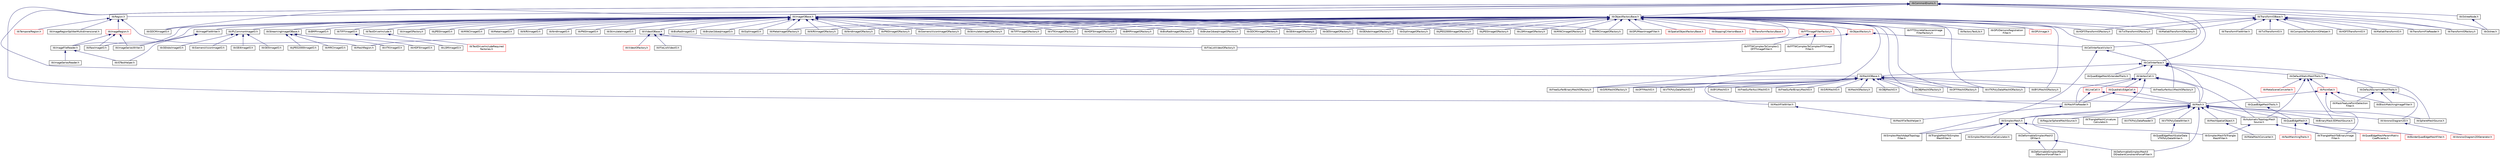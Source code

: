 digraph "itkCommonEnums.h"
{
 // LATEX_PDF_SIZE
  edge [fontname="Helvetica",fontsize="10",labelfontname="Helvetica",labelfontsize="10"];
  node [fontname="Helvetica",fontsize="10",shape=record];
  Node1 [label="itkCommonEnums.h",height=0.2,width=0.4,color="black", fillcolor="grey75", style="filled", fontcolor="black",tooltip=" "];
  Node1 -> Node2 [dir="back",color="midnightblue",fontsize="10",style="solid",fontname="Helvetica"];
  Node2 [label="itkCellInterface.h",height=0.2,width=0.4,color="black", fillcolor="white", style="filled",URL="$itkCellInterface_8h.html",tooltip=" "];
  Node2 -> Node3 [dir="back",color="midnightblue",fontsize="10",style="solid",fontname="Helvetica"];
  Node3 [label="itkDefaultDynamicMeshTraits.h",height=0.2,width=0.4,color="black", fillcolor="white", style="filled",URL="$itkDefaultDynamicMeshTraits_8h.html",tooltip=" "];
  Node3 -> Node4 [dir="back",color="midnightblue",fontsize="10",style="solid",fontname="Helvetica"];
  Node4 [label="itkBlockMatchingImageFilter.h",height=0.2,width=0.4,color="black", fillcolor="white", style="filled",URL="$itkBlockMatchingImageFilter_8h.html",tooltip=" "];
  Node3 -> Node5 [dir="back",color="midnightblue",fontsize="10",style="solid",fontname="Helvetica"];
  Node5 [label="itkMaskFeaturePointSelection\lFilter.h",height=0.2,width=0.4,color="black", fillcolor="white", style="filled",URL="$itkMaskFeaturePointSelectionFilter_8h.html",tooltip=" "];
  Node3 -> Node6 [dir="back",color="midnightblue",fontsize="10",style="solid",fontname="Helvetica"];
  Node6 [label="itkVoronoiDiagram2D.h",height=0.2,width=0.4,color="black", fillcolor="white", style="filled",URL="$itkVoronoiDiagram2D_8h.html",tooltip=" "];
  Node6 -> Node7 [dir="back",color="midnightblue",fontsize="10",style="solid",fontname="Helvetica"];
  Node7 [label="itkVoronoiDiagram2DGenerator.h",height=0.2,width=0.4,color="red", fillcolor="white", style="filled",URL="$itkVoronoiDiagram2DGenerator_8h.html",tooltip=" "];
  Node2 -> Node12 [dir="back",color="midnightblue",fontsize="10",style="solid",fontname="Helvetica"];
  Node12 [label="itkDefaultStaticMeshTraits.h",height=0.2,width=0.4,color="black", fillcolor="white", style="filled",URL="$itkDefaultStaticMeshTraits_8h.html",tooltip=" "];
  Node12 -> Node13 [dir="back",color="midnightblue",fontsize="10",style="solid",fontname="Helvetica"];
  Node13 [label="itkAutomaticTopologyMesh\lSource.h",height=0.2,width=0.4,color="black", fillcolor="white", style="filled",URL="$itkAutomaticTopologyMeshSource_8h.html",tooltip=" "];
  Node13 -> Node14 [dir="back",color="midnightblue",fontsize="10",style="solid",fontname="Helvetica"];
  Node14 [label="itkSimplexMeshToTriangle\lMeshFilter.h",height=0.2,width=0.4,color="black", fillcolor="white", style="filled",URL="$itkSimplexMeshToTriangleMeshFilter_8h.html",tooltip=" "];
  Node13 -> Node15 [dir="back",color="midnightblue",fontsize="10",style="solid",fontname="Helvetica"];
  Node15 [label="itkTriangleMeshToBinaryImage\lFilter.h",height=0.2,width=0.4,color="black", fillcolor="white", style="filled",URL="$itkTriangleMeshToBinaryImageFilter_8h.html",tooltip=" "];
  Node12 -> Node16 [dir="back",color="midnightblue",fontsize="10",style="solid",fontname="Helvetica"];
  Node16 [label="itkBinaryMask3DMeshSource.h",height=0.2,width=0.4,color="black", fillcolor="white", style="filled",URL="$itkBinaryMask3DMeshSource_8h.html",tooltip=" "];
  Node12 -> Node17 [dir="back",color="midnightblue",fontsize="10",style="solid",fontname="Helvetica"];
  Node17 [label="itkMetaSceneConverter.h",height=0.2,width=0.4,color="red", fillcolor="white", style="filled",URL="$itkMetaSceneConverter_8h.html",tooltip=" "];
  Node12 -> Node20 [dir="back",color="midnightblue",fontsize="10",style="solid",fontname="Helvetica"];
  Node20 [label="itkPointSet.h",height=0.2,width=0.4,color="red", fillcolor="white", style="filled",URL="$itkPointSet_8h.html",tooltip=" "];
  Node20 -> Node4 [dir="back",color="midnightblue",fontsize="10",style="solid",fontname="Helvetica"];
  Node20 -> Node5 [dir="back",color="midnightblue",fontsize="10",style="solid",fontname="Helvetica"];
  Node20 -> Node51 [dir="back",color="midnightblue",fontsize="10",style="solid",fontname="Helvetica"];
  Node51 [label="itkMesh.h",height=0.2,width=0.4,color="black", fillcolor="white", style="filled",URL="$itkMesh_8h.html",tooltip=" "];
  Node51 -> Node13 [dir="back",color="midnightblue",fontsize="10",style="solid",fontname="Helvetica"];
  Node51 -> Node16 [dir="back",color="midnightblue",fontsize="10",style="solid",fontname="Helvetica"];
  Node51 -> Node52 [dir="back",color="midnightblue",fontsize="10",style="solid",fontname="Helvetica"];
  Node52 [label="itkDeformableSimplexMesh3\lDBalloonForceFilter.h",height=0.2,width=0.4,color="black", fillcolor="white", style="filled",URL="$itkDeformableSimplexMesh3DBalloonForceFilter_8h.html",tooltip=" "];
  Node51 -> Node53 [dir="back",color="midnightblue",fontsize="10",style="solid",fontname="Helvetica"];
  Node53 [label="itkDeformableSimplexMesh3\lDGradientConstraintForceFilter.h",height=0.2,width=0.4,color="black", fillcolor="white", style="filled",URL="$itkDeformableSimplexMesh3DGradientConstraintForceFilter_8h.html",tooltip=" "];
  Node51 -> Node54 [dir="back",color="midnightblue",fontsize="10",style="solid",fontname="Helvetica"];
  Node54 [label="itkMeshSpatialObject.h",height=0.2,width=0.4,color="black", fillcolor="white", style="filled",URL="$itkMeshSpatialObject_8h.html",tooltip=" "];
  Node54 -> Node55 [dir="back",color="midnightblue",fontsize="10",style="solid",fontname="Helvetica"];
  Node55 [label="itkMetaMeshConverter.h",height=0.2,width=0.4,color="black", fillcolor="white", style="filled",URL="$itkMetaMeshConverter_8h.html",tooltip=" "];
  Node51 -> Node56 [dir="back",color="midnightblue",fontsize="10",style="solid",fontname="Helvetica"];
  Node56 [label="itkQuadEdgeMesh.h",height=0.2,width=0.4,color="black", fillcolor="white", style="filled",URL="$itkQuadEdgeMesh_8h.html",tooltip=" "];
  Node56 -> Node57 [dir="back",color="midnightblue",fontsize="10",style="solid",fontname="Helvetica"];
  Node57 [label="itkBorderQuadEdgeMeshFilter.h",height=0.2,width=0.4,color="red", fillcolor="white", style="filled",URL="$itkBorderQuadEdgeMeshFilter_8h.html",tooltip=" "];
  Node56 -> Node59 [dir="back",color="midnightblue",fontsize="10",style="solid",fontname="Helvetica"];
  Node59 [label="itkFastMarchingTraits.h",height=0.2,width=0.4,color="red", fillcolor="white", style="filled",URL="$itkFastMarchingTraits_8h.html",tooltip=" "];
  Node56 -> Node70 [dir="back",color="midnightblue",fontsize="10",style="solid",fontname="Helvetica"];
  Node70 [label="itkQuadEdgeMeshParamMatrix\lCoefficients.h",height=0.2,width=0.4,color="red", fillcolor="white", style="filled",URL="$itkQuadEdgeMeshParamMatrixCoefficients_8h.html",tooltip=" "];
  Node51 -> Node79 [dir="back",color="midnightblue",fontsize="10",style="solid",fontname="Helvetica"];
  Node79 [label="itkRegularSphereMeshSource.h",height=0.2,width=0.4,color="black", fillcolor="white", style="filled",URL="$itkRegularSphereMeshSource_8h.html",tooltip=" "];
  Node51 -> Node80 [dir="back",color="midnightblue",fontsize="10",style="solid",fontname="Helvetica"];
  Node80 [label="itkSimplexMesh.h",height=0.2,width=0.4,color="black", fillcolor="white", style="filled",URL="$itkSimplexMesh_8h.html",tooltip=" "];
  Node80 -> Node81 [dir="back",color="midnightblue",fontsize="10",style="solid",fontname="Helvetica"];
  Node81 [label="itkDeformableSimplexMesh3\lDFilter.h",height=0.2,width=0.4,color="black", fillcolor="white", style="filled",URL="$itkDeformableSimplexMesh3DFilter_8h.html",tooltip=" "];
  Node81 -> Node52 [dir="back",color="midnightblue",fontsize="10",style="solid",fontname="Helvetica"];
  Node81 -> Node53 [dir="back",color="midnightblue",fontsize="10",style="solid",fontname="Helvetica"];
  Node80 -> Node82 [dir="back",color="midnightblue",fontsize="10",style="solid",fontname="Helvetica"];
  Node82 [label="itkSimplexMeshAdaptTopology\lFilter.h",height=0.2,width=0.4,color="black", fillcolor="white", style="filled",URL="$itkSimplexMeshAdaptTopologyFilter_8h.html",tooltip=" "];
  Node80 -> Node14 [dir="back",color="midnightblue",fontsize="10",style="solid",fontname="Helvetica"];
  Node80 -> Node83 [dir="back",color="midnightblue",fontsize="10",style="solid",fontname="Helvetica"];
  Node83 [label="itkSimplexMeshVolumeCalculator.h",height=0.2,width=0.4,color="black", fillcolor="white", style="filled",URL="$itkSimplexMeshVolumeCalculator_8h.html",tooltip=" "];
  Node80 -> Node84 [dir="back",color="midnightblue",fontsize="10",style="solid",fontname="Helvetica"];
  Node84 [label="itkTriangleMeshToSimplex\lMeshFilter.h",height=0.2,width=0.4,color="black", fillcolor="white", style="filled",URL="$itkTriangleMeshToSimplexMeshFilter_8h.html",tooltip=" "];
  Node51 -> Node85 [dir="back",color="midnightblue",fontsize="10",style="solid",fontname="Helvetica"];
  Node85 [label="itkSphereMeshSource.h",height=0.2,width=0.4,color="black", fillcolor="white", style="filled",URL="$itkSphereMeshSource_8h.html",tooltip=" "];
  Node51 -> Node86 [dir="back",color="midnightblue",fontsize="10",style="solid",fontname="Helvetica"];
  Node86 [label="itkTriangleMeshCurvature\lCalculator.h",height=0.2,width=0.4,color="black", fillcolor="white", style="filled",URL="$itkTriangleMeshCurvatureCalculator_8h.html",tooltip=" "];
  Node51 -> Node87 [dir="back",color="midnightblue",fontsize="10",style="solid",fontname="Helvetica"];
  Node87 [label="itkVTKPolyDataReader.h",height=0.2,width=0.4,color="black", fillcolor="white", style="filled",URL="$itkVTKPolyDataReader_8h.html",tooltip=" "];
  Node51 -> Node88 [dir="back",color="midnightblue",fontsize="10",style="solid",fontname="Helvetica"];
  Node88 [label="itkVTKPolyDataWriter.h",height=0.2,width=0.4,color="black", fillcolor="white", style="filled",URL="$itkVTKPolyDataWriter_8h.html",tooltip=" "];
  Node88 -> Node89 [dir="back",color="midnightblue",fontsize="10",style="solid",fontname="Helvetica"];
  Node89 [label="itkQuadEdgeMeshScalarData\lVTKPolyDataWriter.h",height=0.2,width=0.4,color="black", fillcolor="white", style="filled",URL="$itkQuadEdgeMeshScalarDataVTKPolyDataWriter_8h.html",tooltip=" "];
  Node51 -> Node6 [dir="back",color="midnightblue",fontsize="10",style="solid",fontname="Helvetica"];
  Node20 -> Node15 [dir="back",color="midnightblue",fontsize="10",style="solid",fontname="Helvetica"];
  Node12 -> Node85 [dir="back",color="midnightblue",fontsize="10",style="solid",fontname="Helvetica"];
  Node2 -> Node51 [dir="back",color="midnightblue",fontsize="10",style="solid",fontname="Helvetica"];
  Node2 -> Node99 [dir="back",color="midnightblue",fontsize="10",style="solid",fontname="Helvetica"];
  Node99 [label="itkMeshIOBase.h",height=0.2,width=0.4,color="black", fillcolor="white", style="filled",URL="$itkMeshIOBase_8h.html",tooltip=" "];
  Node99 -> Node100 [dir="back",color="midnightblue",fontsize="10",style="solid",fontname="Helvetica"];
  Node100 [label="itkBYUMeshIO.h",height=0.2,width=0.4,color="black", fillcolor="white", style="filled",URL="$itkBYUMeshIO_8h.html",tooltip=" "];
  Node99 -> Node101 [dir="back",color="midnightblue",fontsize="10",style="solid",fontname="Helvetica"];
  Node101 [label="itkBYUMeshIOFactory.h",height=0.2,width=0.4,color="black", fillcolor="white", style="filled",URL="$itkBYUMeshIOFactory_8h.html",tooltip=" "];
  Node99 -> Node102 [dir="back",color="midnightblue",fontsize="10",style="solid",fontname="Helvetica"];
  Node102 [label="itkFreeSurferAsciiMeshIO.h",height=0.2,width=0.4,color="black", fillcolor="white", style="filled",URL="$itkFreeSurferAsciiMeshIO_8h.html",tooltip=" "];
  Node99 -> Node103 [dir="back",color="midnightblue",fontsize="10",style="solid",fontname="Helvetica"];
  Node103 [label="itkFreeSurferAsciiMeshIOFactory.h",height=0.2,width=0.4,color="black", fillcolor="white", style="filled",URL="$itkFreeSurferAsciiMeshIOFactory_8h.html",tooltip=" "];
  Node99 -> Node104 [dir="back",color="midnightblue",fontsize="10",style="solid",fontname="Helvetica"];
  Node104 [label="itkFreeSurferBinaryMeshIO.h",height=0.2,width=0.4,color="black", fillcolor="white", style="filled",URL="$itkFreeSurferBinaryMeshIO_8h.html",tooltip=" "];
  Node99 -> Node105 [dir="back",color="midnightblue",fontsize="10",style="solid",fontname="Helvetica"];
  Node105 [label="itkFreeSurferBinaryMeshIOFactory.h",height=0.2,width=0.4,color="black", fillcolor="white", style="filled",URL="$itkFreeSurferBinaryMeshIOFactory_8h.html",tooltip=" "];
  Node99 -> Node106 [dir="back",color="midnightblue",fontsize="10",style="solid",fontname="Helvetica"];
  Node106 [label="itkGiftiMeshIO.h",height=0.2,width=0.4,color="black", fillcolor="white", style="filled",URL="$itkGiftiMeshIO_8h.html",tooltip=" "];
  Node99 -> Node107 [dir="back",color="midnightblue",fontsize="10",style="solid",fontname="Helvetica"];
  Node107 [label="itkGiftiMeshIOFactory.h",height=0.2,width=0.4,color="black", fillcolor="white", style="filled",URL="$itkGiftiMeshIOFactory_8h.html",tooltip=" "];
  Node99 -> Node108 [dir="back",color="midnightblue",fontsize="10",style="solid",fontname="Helvetica"];
  Node108 [label="itkMeshFileReader.h",height=0.2,width=0.4,color="black", fillcolor="white", style="filled",URL="$itkMeshFileReader_8h.html",tooltip=" "];
  Node108 -> Node109 [dir="back",color="midnightblue",fontsize="10",style="solid",fontname="Helvetica"];
  Node109 [label="itkMeshFileTestHelper.h",height=0.2,width=0.4,color="black", fillcolor="white", style="filled",URL="$itkMeshFileTestHelper_8h.html",tooltip=" "];
  Node99 -> Node110 [dir="back",color="midnightblue",fontsize="10",style="solid",fontname="Helvetica"];
  Node110 [label="itkMeshFileWriter.h",height=0.2,width=0.4,color="black", fillcolor="white", style="filled",URL="$itkMeshFileWriter_8h.html",tooltip=" "];
  Node110 -> Node109 [dir="back",color="midnightblue",fontsize="10",style="solid",fontname="Helvetica"];
  Node99 -> Node111 [dir="back",color="midnightblue",fontsize="10",style="solid",fontname="Helvetica"];
  Node111 [label="itkMeshIOFactory.h",height=0.2,width=0.4,color="black", fillcolor="white", style="filled",URL="$itkMeshIOFactory_8h.html",tooltip=" "];
  Node99 -> Node112 [dir="back",color="midnightblue",fontsize="10",style="solid",fontname="Helvetica"];
  Node112 [label="itkOBJMeshIO.h",height=0.2,width=0.4,color="black", fillcolor="white", style="filled",URL="$itkOBJMeshIO_8h.html",tooltip=" "];
  Node99 -> Node113 [dir="back",color="midnightblue",fontsize="10",style="solid",fontname="Helvetica"];
  Node113 [label="itkOBJMeshIOFactory.h",height=0.2,width=0.4,color="black", fillcolor="white", style="filled",URL="$itkOBJMeshIOFactory_8h.html",tooltip=" "];
  Node99 -> Node114 [dir="back",color="midnightblue",fontsize="10",style="solid",fontname="Helvetica"];
  Node114 [label="itkOFFMeshIO.h",height=0.2,width=0.4,color="black", fillcolor="white", style="filled",URL="$itkOFFMeshIO_8h.html",tooltip=" "];
  Node99 -> Node115 [dir="back",color="midnightblue",fontsize="10",style="solid",fontname="Helvetica"];
  Node115 [label="itkOFFMeshIOFactory.h",height=0.2,width=0.4,color="black", fillcolor="white", style="filled",URL="$itkOFFMeshIOFactory_8h.html",tooltip=" "];
  Node99 -> Node116 [dir="back",color="midnightblue",fontsize="10",style="solid",fontname="Helvetica"];
  Node116 [label="itkVTKPolyDataMeshIO.h",height=0.2,width=0.4,color="black", fillcolor="white", style="filled",URL="$itkVTKPolyDataMeshIO_8h.html",tooltip=" "];
  Node99 -> Node117 [dir="back",color="midnightblue",fontsize="10",style="solid",fontname="Helvetica"];
  Node117 [label="itkVTKPolyDataMeshIOFactory.h",height=0.2,width=0.4,color="black", fillcolor="white", style="filled",URL="$itkVTKPolyDataMeshIOFactory_8h.html",tooltip=" "];
  Node2 -> Node118 [dir="back",color="midnightblue",fontsize="10",style="solid",fontname="Helvetica"];
  Node118 [label="itkQuadEdgeMeshExtendedTraits.h",height=0.2,width=0.4,color="black", fillcolor="white", style="filled",URL="$itkQuadEdgeMeshExtendedTraits_8h.html",tooltip=" "];
  Node2 -> Node119 [dir="back",color="midnightblue",fontsize="10",style="solid",fontname="Helvetica"];
  Node119 [label="itkQuadEdgeMeshTraits.h",height=0.2,width=0.4,color="black", fillcolor="white", style="filled",URL="$itkQuadEdgeMeshTraits_8h.html",tooltip=" "];
  Node119 -> Node56 [dir="back",color="midnightblue",fontsize="10",style="solid",fontname="Helvetica"];
  Node2 -> Node120 [dir="back",color="midnightblue",fontsize="10",style="solid",fontname="Helvetica"];
  Node120 [label="itkVertexCell.h",height=0.2,width=0.4,color="black", fillcolor="white", style="filled",URL="$itkVertexCell_8h.html",tooltip=" "];
  Node120 -> Node13 [dir="back",color="midnightblue",fontsize="10",style="solid",fontname="Helvetica"];
  Node120 -> Node121 [dir="back",color="midnightblue",fontsize="10",style="solid",fontname="Helvetica"];
  Node121 [label="itkLineCell.h",height=0.2,width=0.4,color="red", fillcolor="white", style="filled",URL="$itkLineCell_8h.html",tooltip=" "];
  Node121 -> Node51 [dir="back",color="midnightblue",fontsize="10",style="solid",fontname="Helvetica"];
  Node121 -> Node108 [dir="back",color="midnightblue",fontsize="10",style="solid",fontname="Helvetica"];
  Node120 -> Node51 [dir="back",color="midnightblue",fontsize="10",style="solid",fontname="Helvetica"];
  Node120 -> Node108 [dir="back",color="midnightblue",fontsize="10",style="solid",fontname="Helvetica"];
  Node120 -> Node134 [dir="back",color="midnightblue",fontsize="10",style="solid",fontname="Helvetica"];
  Node134 [label="itkQuadraticEdgeCell.h",height=0.2,width=0.4,color="red", fillcolor="white", style="filled",URL="$itkQuadraticEdgeCell_8h.html",tooltip=" "];
  Node134 -> Node51 [dir="back",color="midnightblue",fontsize="10",style="solid",fontname="Helvetica"];
  Node134 -> Node108 [dir="back",color="midnightblue",fontsize="10",style="solid",fontname="Helvetica"];
  Node120 -> Node80 [dir="back",color="midnightblue",fontsize="10",style="solid",fontname="Helvetica"];
  Node1 -> Node136 [dir="back",color="midnightblue",fontsize="10",style="solid",fontname="Helvetica"];
  Node136 [label="itkCellInterfaceVisitor.h",height=0.2,width=0.4,color="black", fillcolor="white", style="filled",URL="$itkCellInterfaceVisitor_8h.html",tooltip=" "];
  Node136 -> Node2 [dir="back",color="midnightblue",fontsize="10",style="solid",fontname="Helvetica"];
  Node136 -> Node82 [dir="back",color="midnightblue",fontsize="10",style="solid",fontname="Helvetica"];
  Node1 -> Node137 [dir="back",color="midnightblue",fontsize="10",style="solid",fontname="Helvetica"];
  Node137 [label="itkGDCMImageIO.h",height=0.2,width=0.4,color="black", fillcolor="white", style="filled",URL="$itkGDCMImageIO_8h.html",tooltip=" "];
  Node1 -> Node138 [dir="back",color="midnightblue",fontsize="10",style="solid",fontname="Helvetica"];
  Node138 [label="itkImageIOBase.h",height=0.2,width=0.4,color="black", fillcolor="white", style="filled",URL="$itkImageIOBase_8h.html",tooltip=" "];
  Node138 -> Node139 [dir="back",color="midnightblue",fontsize="10",style="solid",fontname="Helvetica"];
  Node139 [label="itkBMPImageIO.h",height=0.2,width=0.4,color="black", fillcolor="white", style="filled",URL="$itkBMPImageIO_8h.html",tooltip=" "];
  Node138 -> Node140 [dir="back",color="midnightblue",fontsize="10",style="solid",fontname="Helvetica"];
  Node140 [label="itkBMPImageIOFactory.h",height=0.2,width=0.4,color="black", fillcolor="white", style="filled",URL="$itkBMPImageIOFactory_8h.html",tooltip=" "];
  Node138 -> Node141 [dir="back",color="midnightblue",fontsize="10",style="solid",fontname="Helvetica"];
  Node141 [label="itkBioRadImageIO.h",height=0.2,width=0.4,color="black", fillcolor="white", style="filled",URL="$itkBioRadImageIO_8h.html",tooltip=" "];
  Node138 -> Node142 [dir="back",color="midnightblue",fontsize="10",style="solid",fontname="Helvetica"];
  Node142 [label="itkBioRadImageIOFactory.h",height=0.2,width=0.4,color="black", fillcolor="white", style="filled",URL="$itkBioRadImageIOFactory_8h.html",tooltip=" "];
  Node138 -> Node143 [dir="back",color="midnightblue",fontsize="10",style="solid",fontname="Helvetica"];
  Node143 [label="itkBruker2dseqImageIO.h",height=0.2,width=0.4,color="black", fillcolor="white", style="filled",URL="$itkBruker2dseqImageIO_8h.html",tooltip=" "];
  Node138 -> Node144 [dir="back",color="midnightblue",fontsize="10",style="solid",fontname="Helvetica"];
  Node144 [label="itkBruker2dseqImageIOFactory.h",height=0.2,width=0.4,color="black", fillcolor="white", style="filled",URL="$itkBruker2dseqImageIOFactory_8h.html",tooltip=" "];
  Node138 -> Node137 [dir="back",color="midnightblue",fontsize="10",style="solid",fontname="Helvetica"];
  Node138 -> Node145 [dir="back",color="midnightblue",fontsize="10",style="solid",fontname="Helvetica"];
  Node145 [label="itkGDCMImageIOFactory.h",height=0.2,width=0.4,color="black", fillcolor="white", style="filled",URL="$itkGDCMImageIOFactory_8h.html",tooltip=" "];
  Node138 -> Node146 [dir="back",color="midnightblue",fontsize="10",style="solid",fontname="Helvetica"];
  Node146 [label="itkGE4ImageIOFactory.h",height=0.2,width=0.4,color="black", fillcolor="white", style="filled",URL="$itkGE4ImageIOFactory_8h.html",tooltip=" "];
  Node138 -> Node147 [dir="back",color="midnightblue",fontsize="10",style="solid",fontname="Helvetica"];
  Node147 [label="itkGE5ImageIOFactory.h",height=0.2,width=0.4,color="black", fillcolor="white", style="filled",URL="$itkGE5ImageIOFactory_8h.html",tooltip=" "];
  Node138 -> Node148 [dir="back",color="midnightblue",fontsize="10",style="solid",fontname="Helvetica"];
  Node148 [label="itkGEAdwImageIOFactory.h",height=0.2,width=0.4,color="black", fillcolor="white", style="filled",URL="$itkGEAdwImageIOFactory_8h.html",tooltip=" "];
  Node138 -> Node149 [dir="back",color="midnightblue",fontsize="10",style="solid",fontname="Helvetica"];
  Node149 [label="itkGiplImageIO.h",height=0.2,width=0.4,color="black", fillcolor="white", style="filled",URL="$itkGiplImageIO_8h.html",tooltip=" "];
  Node138 -> Node150 [dir="back",color="midnightblue",fontsize="10",style="solid",fontname="Helvetica"];
  Node150 [label="itkGiplImageIOFactory.h",height=0.2,width=0.4,color="black", fillcolor="white", style="filled",URL="$itkGiplImageIOFactory_8h.html",tooltip=" "];
  Node138 -> Node151 [dir="back",color="midnightblue",fontsize="10",style="solid",fontname="Helvetica"];
  Node151 [label="itkHDF5ImageIOFactory.h",height=0.2,width=0.4,color="black", fillcolor="white", style="filled",URL="$itkHDF5ImageIOFactory_8h.html",tooltip=" "];
  Node138 -> Node152 [dir="back",color="midnightblue",fontsize="10",style="solid",fontname="Helvetica"];
  Node152 [label="itkIPLCommonImageIO.h",height=0.2,width=0.4,color="black", fillcolor="white", style="filled",URL="$itkIPLCommonImageIO_8h.html",tooltip="This file was written as a modification to the itkMetaImageIO as a new method for reading in files fr..."];
  Node152 -> Node153 [dir="back",color="midnightblue",fontsize="10",style="solid",fontname="Helvetica"];
  Node153 [label="itkGE4ImageIO.h",height=0.2,width=0.4,color="black", fillcolor="white", style="filled",URL="$itkGE4ImageIO_8h.html",tooltip="This file was written as a modification to the itkMetaImageIO as a new method for reading in files fr..."];
  Node152 -> Node154 [dir="back",color="midnightblue",fontsize="10",style="solid",fontname="Helvetica"];
  Node154 [label="itkGE5ImageIO.h",height=0.2,width=0.4,color="black", fillcolor="white", style="filled",URL="$itkGE5ImageIO_8h.html",tooltip="This file was written as a modification to the itkMetaImageIO as a new method for reading in files fr..."];
  Node152 -> Node155 [dir="back",color="midnightblue",fontsize="10",style="solid",fontname="Helvetica"];
  Node155 [label="itkGEAdwImageIO.h",height=0.2,width=0.4,color="black", fillcolor="white", style="filled",URL="$itkGEAdwImageIO_8h.html",tooltip="This file was written as a modification to the itkMetaImageIO as a new method for reading in files fr..."];
  Node152 -> Node156 [dir="back",color="midnightblue",fontsize="10",style="solid",fontname="Helvetica"];
  Node156 [label="itkSiemensVisionImageIO.h",height=0.2,width=0.4,color="black", fillcolor="white", style="filled",URL="$itkSiemensVisionImageIO_8h.html",tooltip="This file was written as a modification to the itkMetaImageIO as a new method for reading in files fr..."];
  Node138 -> Node157 [dir="back",color="midnightblue",fontsize="10",style="solid",fontname="Helvetica"];
  Node157 [label="itkImageFileReader.h",height=0.2,width=0.4,color="black", fillcolor="white", style="filled",URL="$itkImageFileReader_8h.html",tooltip=" "];
  Node157 -> Node158 [dir="back",color="midnightblue",fontsize="10",style="solid",fontname="Helvetica"];
  Node158 [label="itkIOTestHelper.h",height=0.2,width=0.4,color="black", fillcolor="white", style="filled",URL="$itkIOTestHelper_8h.html",tooltip=" "];
  Node157 -> Node159 [dir="back",color="midnightblue",fontsize="10",style="solid",fontname="Helvetica"];
  Node159 [label="itkImageSeriesReader.h",height=0.2,width=0.4,color="black", fillcolor="white", style="filled",URL="$itkImageSeriesReader_8h.html",tooltip=" "];
  Node138 -> Node160 [dir="back",color="midnightblue",fontsize="10",style="solid",fontname="Helvetica"];
  Node160 [label="itkImageFileWriter.h",height=0.2,width=0.4,color="black", fillcolor="white", style="filled",URL="$itkImageFileWriter_8h.html",tooltip=" "];
  Node160 -> Node158 [dir="back",color="midnightblue",fontsize="10",style="solid",fontname="Helvetica"];
  Node160 -> Node161 [dir="back",color="midnightblue",fontsize="10",style="solid",fontname="Helvetica"];
  Node161 [label="itkImageSeriesWriter.h",height=0.2,width=0.4,color="black", fillcolor="white", style="filled",URL="$itkImageSeriesWriter_8h.html",tooltip=" "];
  Node138 -> Node162 [dir="back",color="midnightblue",fontsize="10",style="solid",fontname="Helvetica"];
  Node162 [label="itkImageIOFactory.h",height=0.2,width=0.4,color="black", fillcolor="white", style="filled",URL="$itkImageIOFactory_8h.html",tooltip=" "];
  Node138 -> Node163 [dir="back",color="midnightblue",fontsize="10",style="solid",fontname="Helvetica"];
  Node163 [label="itkJPEG2000ImageIOFactory.h",height=0.2,width=0.4,color="black", fillcolor="white", style="filled",URL="$itkJPEG2000ImageIOFactory_8h.html",tooltip=" "];
  Node138 -> Node164 [dir="back",color="midnightblue",fontsize="10",style="solid",fontname="Helvetica"];
  Node164 [label="itkJPEGImageIO.h",height=0.2,width=0.4,color="black", fillcolor="white", style="filled",URL="$itkJPEGImageIO_8h.html",tooltip=" "];
  Node138 -> Node165 [dir="back",color="midnightblue",fontsize="10",style="solid",fontname="Helvetica"];
  Node165 [label="itkJPEGImageIOFactory.h",height=0.2,width=0.4,color="black", fillcolor="white", style="filled",URL="$itkJPEGImageIOFactory_8h.html",tooltip=" "];
  Node138 -> Node166 [dir="back",color="midnightblue",fontsize="10",style="solid",fontname="Helvetica"];
  Node166 [label="itkLSMImageIOFactory.h",height=0.2,width=0.4,color="black", fillcolor="white", style="filled",URL="$itkLSMImageIOFactory_8h.html",tooltip=" "];
  Node138 -> Node167 [dir="back",color="midnightblue",fontsize="10",style="solid",fontname="Helvetica"];
  Node167 [label="itkMINCImageIO.h",height=0.2,width=0.4,color="black", fillcolor="white", style="filled",URL="$itkMINCImageIO_8h.html",tooltip=" "];
  Node138 -> Node168 [dir="back",color="midnightblue",fontsize="10",style="solid",fontname="Helvetica"];
  Node168 [label="itkMINCImageIOFactory.h",height=0.2,width=0.4,color="black", fillcolor="white", style="filled",URL="$itkMINCImageIOFactory_8h.html",tooltip=" "];
  Node138 -> Node169 [dir="back",color="midnightblue",fontsize="10",style="solid",fontname="Helvetica"];
  Node169 [label="itkMRCImageIOFactory.h",height=0.2,width=0.4,color="black", fillcolor="white", style="filled",URL="$itkMRCImageIOFactory_8h.html",tooltip=" "];
  Node138 -> Node170 [dir="back",color="midnightblue",fontsize="10",style="solid",fontname="Helvetica"];
  Node170 [label="itkMetaImageIO.h",height=0.2,width=0.4,color="black", fillcolor="white", style="filled",URL="$itkMetaImageIO_8h.html",tooltip=" "];
  Node138 -> Node171 [dir="back",color="midnightblue",fontsize="10",style="solid",fontname="Helvetica"];
  Node171 [label="itkMetaImageIOFactory.h",height=0.2,width=0.4,color="black", fillcolor="white", style="filled",URL="$itkMetaImageIOFactory_8h.html",tooltip=" "];
  Node138 -> Node172 [dir="back",color="midnightblue",fontsize="10",style="solid",fontname="Helvetica"];
  Node172 [label="itkNiftiImageIO.h",height=0.2,width=0.4,color="black", fillcolor="white", style="filled",URL="$itkNiftiImageIO_8h.html",tooltip=" "];
  Node138 -> Node173 [dir="back",color="midnightblue",fontsize="10",style="solid",fontname="Helvetica"];
  Node173 [label="itkNiftiImageIOFactory.h",height=0.2,width=0.4,color="black", fillcolor="white", style="filled",URL="$itkNiftiImageIOFactory_8h.html",tooltip=" "];
  Node138 -> Node174 [dir="back",color="midnightblue",fontsize="10",style="solid",fontname="Helvetica"];
  Node174 [label="itkNrrdImageIO.h",height=0.2,width=0.4,color="black", fillcolor="white", style="filled",URL="$itkNrrdImageIO_8h.html",tooltip=" "];
  Node138 -> Node175 [dir="back",color="midnightblue",fontsize="10",style="solid",fontname="Helvetica"];
  Node175 [label="itkNrrdImageIOFactory.h",height=0.2,width=0.4,color="black", fillcolor="white", style="filled",URL="$itkNrrdImageIOFactory_8h.html",tooltip=" "];
  Node138 -> Node176 [dir="back",color="midnightblue",fontsize="10",style="solid",fontname="Helvetica"];
  Node176 [label="itkPNGImageIO.h",height=0.2,width=0.4,color="black", fillcolor="white", style="filled",URL="$itkPNGImageIO_8h.html",tooltip=" "];
  Node138 -> Node177 [dir="back",color="midnightblue",fontsize="10",style="solid",fontname="Helvetica"];
  Node177 [label="itkPNGImageIOFactory.h",height=0.2,width=0.4,color="black", fillcolor="white", style="filled",URL="$itkPNGImageIOFactory_8h.html",tooltip=" "];
  Node138 -> Node178 [dir="back",color="midnightblue",fontsize="10",style="solid",fontname="Helvetica"];
  Node178 [label="itkRawImageIO.h",height=0.2,width=0.4,color="black", fillcolor="white", style="filled",URL="$itkRawImageIO_8h.html",tooltip=" "];
  Node138 -> Node179 [dir="back",color="midnightblue",fontsize="10",style="solid",fontname="Helvetica"];
  Node179 [label="itkSiemensVisionImageIOFactory.h",height=0.2,width=0.4,color="black", fillcolor="white", style="filled",URL="$itkSiemensVisionImageIOFactory_8h.html",tooltip=" "];
  Node138 -> Node180 [dir="back",color="midnightblue",fontsize="10",style="solid",fontname="Helvetica"];
  Node180 [label="itkStimulateImageIO.h",height=0.2,width=0.4,color="black", fillcolor="white", style="filled",URL="$itkStimulateImageIO_8h.html",tooltip=" "];
  Node138 -> Node181 [dir="back",color="midnightblue",fontsize="10",style="solid",fontname="Helvetica"];
  Node181 [label="itkStimulateImageIOFactory.h",height=0.2,width=0.4,color="black", fillcolor="white", style="filled",URL="$itkStimulateImageIOFactory_8h.html",tooltip=" "];
  Node138 -> Node182 [dir="back",color="midnightblue",fontsize="10",style="solid",fontname="Helvetica"];
  Node182 [label="itkStreamingImageIOBase.h",height=0.2,width=0.4,color="black", fillcolor="white", style="filled",URL="$itkStreamingImageIOBase_8h.html",tooltip=" "];
  Node182 -> Node183 [dir="back",color="midnightblue",fontsize="10",style="solid",fontname="Helvetica"];
  Node183 [label="itkHDF5ImageIO.h",height=0.2,width=0.4,color="black", fillcolor="white", style="filled",URL="$itkHDF5ImageIO_8h.html",tooltip=" "];
  Node182 -> Node184 [dir="back",color="midnightblue",fontsize="10",style="solid",fontname="Helvetica"];
  Node184 [label="itkJPEG2000ImageIO.h",height=0.2,width=0.4,color="black", fillcolor="white", style="filled",URL="$itkJPEG2000ImageIO_8h.html",tooltip=" "];
  Node182 -> Node185 [dir="back",color="midnightblue",fontsize="10",style="solid",fontname="Helvetica"];
  Node185 [label="itkMRCImageIO.h",height=0.2,width=0.4,color="black", fillcolor="white", style="filled",URL="$itkMRCImageIO_8h.html",tooltip=" "];
  Node182 -> Node186 [dir="back",color="midnightblue",fontsize="10",style="solid",fontname="Helvetica"];
  Node186 [label="itkVTKImageIO.h",height=0.2,width=0.4,color="black", fillcolor="white", style="filled",URL="$itkVTKImageIO_8h.html",tooltip=" "];
  Node138 -> Node187 [dir="back",color="midnightblue",fontsize="10",style="solid",fontname="Helvetica"];
  Node187 [label="itkTIFFImageIO.h",height=0.2,width=0.4,color="black", fillcolor="white", style="filled",URL="$itkTIFFImageIO_8h.html",tooltip=" "];
  Node187 -> Node188 [dir="back",color="midnightblue",fontsize="10",style="solid",fontname="Helvetica"];
  Node188 [label="itkLSMImageIO.h",height=0.2,width=0.4,color="black", fillcolor="white", style="filled",URL="$itkLSMImageIO_8h.html",tooltip=" "];
  Node138 -> Node189 [dir="back",color="midnightblue",fontsize="10",style="solid",fontname="Helvetica"];
  Node189 [label="itkTIFFImageIOFactory.h",height=0.2,width=0.4,color="black", fillcolor="white", style="filled",URL="$itkTIFFImageIOFactory_8h.html",tooltip=" "];
  Node138 -> Node190 [dir="back",color="midnightblue",fontsize="10",style="solid",fontname="Helvetica"];
  Node190 [label="itkTestDriverInclude.h",height=0.2,width=0.4,color="black", fillcolor="white", style="filled",URL="$itkTestDriverInclude_8h.html",tooltip=" "];
  Node190 -> Node191 [dir="back",color="midnightblue",fontsize="10",style="solid",fontname="Helvetica"];
  Node191 [label="itkTestDriverIncludeRequired\lFactories.h",height=0.2,width=0.4,color="red", fillcolor="white", style="filled",URL="$itkTestDriverIncludeRequiredFactories_8h.html",tooltip=" "];
  Node138 -> Node193 [dir="back",color="midnightblue",fontsize="10",style="solid",fontname="Helvetica"];
  Node193 [label="itkVTKImageIOFactory.h",height=0.2,width=0.4,color="black", fillcolor="white", style="filled",URL="$itkVTKImageIOFactory_8h.html",tooltip=" "];
  Node138 -> Node194 [dir="back",color="midnightblue",fontsize="10",style="solid",fontname="Helvetica"];
  Node194 [label="itkVideoIOBase.h",height=0.2,width=0.4,color="black", fillcolor="white", style="filled",URL="$itkVideoIOBase_8h.html",tooltip=" "];
  Node194 -> Node195 [dir="back",color="midnightblue",fontsize="10",style="solid",fontname="Helvetica"];
  Node195 [label="itkFileListVideoIO.h",height=0.2,width=0.4,color="black", fillcolor="white", style="filled",URL="$itkFileListVideoIO_8h.html",tooltip=" "];
  Node194 -> Node196 [dir="back",color="midnightblue",fontsize="10",style="solid",fontname="Helvetica"];
  Node196 [label="itkFileListVideoIOFactory.h",height=0.2,width=0.4,color="black", fillcolor="white", style="filled",URL="$itkFileListVideoIOFactory_8h.html",tooltip=" "];
  Node194 -> Node197 [dir="back",color="midnightblue",fontsize="10",style="solid",fontname="Helvetica"];
  Node197 [label="itkVideoIOFactory.h",height=0.2,width=0.4,color="red", fillcolor="white", style="filled",URL="$itkVideoIOFactory_8h.html",tooltip=" "];
  Node1 -> Node51 [dir="back",color="midnightblue",fontsize="10",style="solid",fontname="Helvetica"];
  Node1 -> Node99 [dir="back",color="midnightblue",fontsize="10",style="solid",fontname="Helvetica"];
  Node1 -> Node200 [dir="back",color="midnightblue",fontsize="10",style="solid",fontname="Helvetica"];
  Node200 [label="itkObjectFactoryBase.h",height=0.2,width=0.4,color="black", fillcolor="white", style="filled",URL="$itkObjectFactoryBase_8h.html",tooltip=" "];
  Node200 -> Node140 [dir="back",color="midnightblue",fontsize="10",style="solid",fontname="Helvetica"];
  Node200 -> Node101 [dir="back",color="midnightblue",fontsize="10",style="solid",fontname="Helvetica"];
  Node200 -> Node142 [dir="back",color="midnightblue",fontsize="10",style="solid",fontname="Helvetica"];
  Node200 -> Node144 [dir="back",color="midnightblue",fontsize="10",style="solid",fontname="Helvetica"];
  Node200 -> Node201 [dir="back",color="midnightblue",fontsize="10",style="solid",fontname="Helvetica"];
  Node201 [label="itkFFTDiscreteGaussianImage\lFilterFactory.h",height=0.2,width=0.4,color="black", fillcolor="white", style="filled",URL="$itkFFTDiscreteGaussianImageFilterFactory_8h.html",tooltip=" "];
  Node200 -> Node202 [dir="back",color="midnightblue",fontsize="10",style="solid",fontname="Helvetica"];
  Node202 [label="itkFFTImageFilterFactory.h",height=0.2,width=0.4,color="red", fillcolor="white", style="filled",URL="$itkFFTImageFilterFactory_8h.html",tooltip=" "];
  Node202 -> Node203 [dir="back",color="midnightblue",fontsize="10",style="solid",fontname="Helvetica"];
  Node203 [label="itkFFTWComplexToComplex1\lDFFTImageFilter.h",height=0.2,width=0.4,color="black", fillcolor="white", style="filled",URL="$itkFFTWComplexToComplex1DFFTImageFilter_8h.html",tooltip=" "];
  Node202 -> Node204 [dir="back",color="midnightblue",fontsize="10",style="solid",fontname="Helvetica"];
  Node204 [label="itkFFTWComplexToComplexFFTImage\lFilter.h",height=0.2,width=0.4,color="black", fillcolor="white", style="filled",URL="$itkFFTWComplexToComplexFFTImageFilter_8h.html",tooltip=" "];
  Node200 -> Node219 [dir="back",color="midnightblue",fontsize="10",style="solid",fontname="Helvetica"];
  Node219 [label="itkFactoryTestLib.h",height=0.2,width=0.4,color="black", fillcolor="white", style="filled",URL="$itkFactoryTestLib_8h.html",tooltip=" "];
  Node200 -> Node196 [dir="back",color="midnightblue",fontsize="10",style="solid",fontname="Helvetica"];
  Node200 -> Node103 [dir="back",color="midnightblue",fontsize="10",style="solid",fontname="Helvetica"];
  Node200 -> Node105 [dir="back",color="midnightblue",fontsize="10",style="solid",fontname="Helvetica"];
  Node200 -> Node145 [dir="back",color="midnightblue",fontsize="10",style="solid",fontname="Helvetica"];
  Node200 -> Node146 [dir="back",color="midnightblue",fontsize="10",style="solid",fontname="Helvetica"];
  Node200 -> Node147 [dir="back",color="midnightblue",fontsize="10",style="solid",fontname="Helvetica"];
  Node200 -> Node148 [dir="back",color="midnightblue",fontsize="10",style="solid",fontname="Helvetica"];
  Node200 -> Node220 [dir="back",color="midnightblue",fontsize="10",style="solid",fontname="Helvetica"];
  Node220 [label="itkGPUDemonsRegistration\lFilter.h",height=0.2,width=0.4,color="black", fillcolor="white", style="filled",URL="$itkGPUDemonsRegistrationFilter_8h.html",tooltip=" "];
  Node200 -> Node221 [dir="back",color="midnightblue",fontsize="10",style="solid",fontname="Helvetica"];
  Node221 [label="itkGPUImage.h",height=0.2,width=0.4,color="red", fillcolor="white", style="filled",URL="$itkGPUImage_8h.html",tooltip=" "];
  Node200 -> Node242 [dir="back",color="midnightblue",fontsize="10",style="solid",fontname="Helvetica"];
  Node242 [label="itkGPUMeanImageFilter.h",height=0.2,width=0.4,color="black", fillcolor="white", style="filled",URL="$itkGPUMeanImageFilter_8h.html",tooltip=" "];
  Node200 -> Node107 [dir="back",color="midnightblue",fontsize="10",style="solid",fontname="Helvetica"];
  Node200 -> Node150 [dir="back",color="midnightblue",fontsize="10",style="solid",fontname="Helvetica"];
  Node200 -> Node151 [dir="back",color="midnightblue",fontsize="10",style="solid",fontname="Helvetica"];
  Node200 -> Node246 [dir="back",color="midnightblue",fontsize="10",style="solid",fontname="Helvetica"];
  Node246 [label="itkHDF5TransformIOFactory.h",height=0.2,width=0.4,color="black", fillcolor="white", style="filled",URL="$itkHDF5TransformIOFactory_8h.html",tooltip=" "];
  Node200 -> Node163 [dir="back",color="midnightblue",fontsize="10",style="solid",fontname="Helvetica"];
  Node200 -> Node165 [dir="back",color="midnightblue",fontsize="10",style="solid",fontname="Helvetica"];
  Node200 -> Node166 [dir="back",color="midnightblue",fontsize="10",style="solid",fontname="Helvetica"];
  Node200 -> Node168 [dir="back",color="midnightblue",fontsize="10",style="solid",fontname="Helvetica"];
  Node200 -> Node169 [dir="back",color="midnightblue",fontsize="10",style="solid",fontname="Helvetica"];
  Node200 -> Node247 [dir="back",color="midnightblue",fontsize="10",style="solid",fontname="Helvetica"];
  Node247 [label="itkMatlabTransformIOFactory.h",height=0.2,width=0.4,color="black", fillcolor="white", style="filled",URL="$itkMatlabTransformIOFactory_8h.html",tooltip=" "];
  Node200 -> Node171 [dir="back",color="midnightblue",fontsize="10",style="solid",fontname="Helvetica"];
  Node200 -> Node173 [dir="back",color="midnightblue",fontsize="10",style="solid",fontname="Helvetica"];
  Node200 -> Node175 [dir="back",color="midnightblue",fontsize="10",style="solid",fontname="Helvetica"];
  Node200 -> Node113 [dir="back",color="midnightblue",fontsize="10",style="solid",fontname="Helvetica"];
  Node200 -> Node115 [dir="back",color="midnightblue",fontsize="10",style="solid",fontname="Helvetica"];
  Node200 -> Node248 [dir="back",color="midnightblue",fontsize="10",style="solid",fontname="Helvetica"];
  Node248 [label="itkObjectFactory.h",height=0.2,width=0.4,color="red", fillcolor="white", style="filled",URL="$itkObjectFactory_8h.html",tooltip=" "];
  Node248 -> Node136 [dir="back",color="midnightblue",fontsize="10",style="solid",fontname="Helvetica"];
  Node248 -> Node1396 [dir="back",color="midnightblue",fontsize="10",style="solid",fontname="Helvetica"];
  Node1396 [label="itkMeshRegion.h",height=0.2,width=0.4,color="black", fillcolor="white", style="filled",URL="$itkMeshRegion_8h.html",tooltip=" "];
  Node200 -> Node177 [dir="back",color="midnightblue",fontsize="10",style="solid",fontname="Helvetica"];
  Node200 -> Node179 [dir="back",color="midnightblue",fontsize="10",style="solid",fontname="Helvetica"];
  Node200 -> Node1481 [dir="back",color="midnightblue",fontsize="10",style="solid",fontname="Helvetica"];
  Node1481 [label="itkSpatialObjectFactoryBase.h",height=0.2,width=0.4,color="red", fillcolor="white", style="filled",URL="$itkSpatialObjectFactoryBase_8h.html",tooltip=" "];
  Node200 -> Node181 [dir="back",color="midnightblue",fontsize="10",style="solid",fontname="Helvetica"];
  Node200 -> Node1483 [dir="back",color="midnightblue",fontsize="10",style="solid",fontname="Helvetica"];
  Node1483 [label="itkStoppingCriterionBase.h",height=0.2,width=0.4,color="red", fillcolor="white", style="filled",URL="$itkStoppingCriterionBase_8h.html",tooltip=" "];
  Node200 -> Node189 [dir="back",color="midnightblue",fontsize="10",style="solid",fontname="Helvetica"];
  Node200 -> Node1485 [dir="back",color="midnightblue",fontsize="10",style="solid",fontname="Helvetica"];
  Node1485 [label="itkTransformFactoryBase.h",height=0.2,width=0.4,color="red", fillcolor="white", style="filled",URL="$itkTransformFactoryBase_8h.html",tooltip=" "];
  Node200 -> Node1375 [dir="back",color="midnightblue",fontsize="10",style="solid",fontname="Helvetica"];
  Node1375 [label="itkTxtTransformIOFactory.h",height=0.2,width=0.4,color="black", fillcolor="white", style="filled",URL="$itkTxtTransformIOFactory_8h.html",tooltip=" "];
  Node200 -> Node193 [dir="back",color="midnightblue",fontsize="10",style="solid",fontname="Helvetica"];
  Node200 -> Node117 [dir="back",color="midnightblue",fontsize="10",style="solid",fontname="Helvetica"];
  Node1 -> Node1119 [dir="back",color="midnightblue",fontsize="10",style="solid",fontname="Helvetica"];
  Node1119 [label="itkOctree.h",height=0.2,width=0.4,color="black", fillcolor="white", style="filled",URL="$itkOctree_8h.html",tooltip=" "];
  Node1 -> Node1487 [dir="back",color="midnightblue",fontsize="10",style="solid",fontname="Helvetica"];
  Node1487 [label="itkOctreeNode.h",height=0.2,width=0.4,color="black", fillcolor="white", style="filled",URL="$itkOctreeNode_8h.html",tooltip=" "];
  Node1487 -> Node1119 [dir="back",color="midnightblue",fontsize="10",style="solid",fontname="Helvetica"];
  Node1 -> Node1488 [dir="back",color="midnightblue",fontsize="10",style="solid",fontname="Helvetica"];
  Node1488 [label="itkRegion.h",height=0.2,width=0.4,color="black", fillcolor="white", style="filled",URL="$itkRegion_8h.html",tooltip=" "];
  Node1488 -> Node1489 [dir="back",color="midnightblue",fontsize="10",style="solid",fontname="Helvetica"];
  Node1489 [label="itkImageRegion.h",height=0.2,width=0.4,color="red", fillcolor="white", style="filled",URL="$itkImageRegion_8h.html",tooltip=" "];
  Node1489 -> Node157 [dir="back",color="midnightblue",fontsize="10",style="solid",fontname="Helvetica"];
  Node1489 -> Node161 [dir="back",color="midnightblue",fontsize="10",style="solid",fontname="Helvetica"];
  Node1489 -> Node178 [dir="back",color="midnightblue",fontsize="10",style="solid",fontname="Helvetica"];
  Node1488 -> Node1353 [dir="back",color="midnightblue",fontsize="10",style="solid",fontname="Helvetica"];
  Node1353 [label="itkImageRegionSplitterMultidimensional.h",height=0.2,width=0.4,color="black", fillcolor="white", style="filled",URL="$itkImageRegionSplitterMultidimensional_8h.html",tooltip=" "];
  Node1488 -> Node1396 [dir="back",color="midnightblue",fontsize="10",style="solid",fontname="Helvetica"];
  Node1488 -> Node1499 [dir="back",color="midnightblue",fontsize="10",style="solid",fontname="Helvetica"];
  Node1499 [label="itkTemporalRegion.h",height=0.2,width=0.4,color="red", fillcolor="white", style="filled",URL="$itkTemporalRegion_8h.html",tooltip=" "];
  Node1 -> Node1367 [dir="back",color="midnightblue",fontsize="10",style="solid",fontname="Helvetica"];
  Node1367 [label="itkTransformIOBase.h",height=0.2,width=0.4,color="black", fillcolor="white", style="filled",URL="$itkTransformIOBase_8h.html",tooltip=" "];
  Node1367 -> Node1368 [dir="back",color="midnightblue",fontsize="10",style="solid",fontname="Helvetica"];
  Node1368 [label="itkCompositeTransformIOHelper.h",height=0.2,width=0.4,color="black", fillcolor="white", style="filled",URL="$itkCompositeTransformIOHelper_8h.html",tooltip=" "];
  Node1367 -> Node1369 [dir="back",color="midnightblue",fontsize="10",style="solid",fontname="Helvetica"];
  Node1369 [label="itkHDF5TransformIO.h",height=0.2,width=0.4,color="black", fillcolor="white", style="filled",URL="$itkHDF5TransformIO_8h.html",tooltip=" "];
  Node1367 -> Node246 [dir="back",color="midnightblue",fontsize="10",style="solid",fontname="Helvetica"];
  Node1367 -> Node1370 [dir="back",color="midnightblue",fontsize="10",style="solid",fontname="Helvetica"];
  Node1370 [label="itkMatlabTransformIO.h",height=0.2,width=0.4,color="black", fillcolor="white", style="filled",URL="$itkMatlabTransformIO_8h.html",tooltip=" "];
  Node1367 -> Node247 [dir="back",color="midnightblue",fontsize="10",style="solid",fontname="Helvetica"];
  Node1367 -> Node1371 [dir="back",color="midnightblue",fontsize="10",style="solid",fontname="Helvetica"];
  Node1371 [label="itkTransformFileReader.h",height=0.2,width=0.4,color="black", fillcolor="white", style="filled",URL="$itkTransformFileReader_8h.html",tooltip=" "];
  Node1367 -> Node1372 [dir="back",color="midnightblue",fontsize="10",style="solid",fontname="Helvetica"];
  Node1372 [label="itkTransformFileWriter.h",height=0.2,width=0.4,color="black", fillcolor="white", style="filled",URL="$itkTransformFileWriter_8h.html",tooltip=" "];
  Node1367 -> Node1373 [dir="back",color="midnightblue",fontsize="10",style="solid",fontname="Helvetica"];
  Node1373 [label="itkTransformIOFactory.h",height=0.2,width=0.4,color="black", fillcolor="white", style="filled",URL="$itkTransformIOFactory_8h.html",tooltip=" "];
  Node1367 -> Node1374 [dir="back",color="midnightblue",fontsize="10",style="solid",fontname="Helvetica"];
  Node1374 [label="itkTxtTransformIO.h",height=0.2,width=0.4,color="black", fillcolor="white", style="filled",URL="$itkTxtTransformIO_8h.html",tooltip=" "];
  Node1367 -> Node1375 [dir="back",color="midnightblue",fontsize="10",style="solid",fontname="Helvetica"];
  Node1 -> Node1373 [dir="back",color="midnightblue",fontsize="10",style="solid",fontname="Helvetica"];
}
